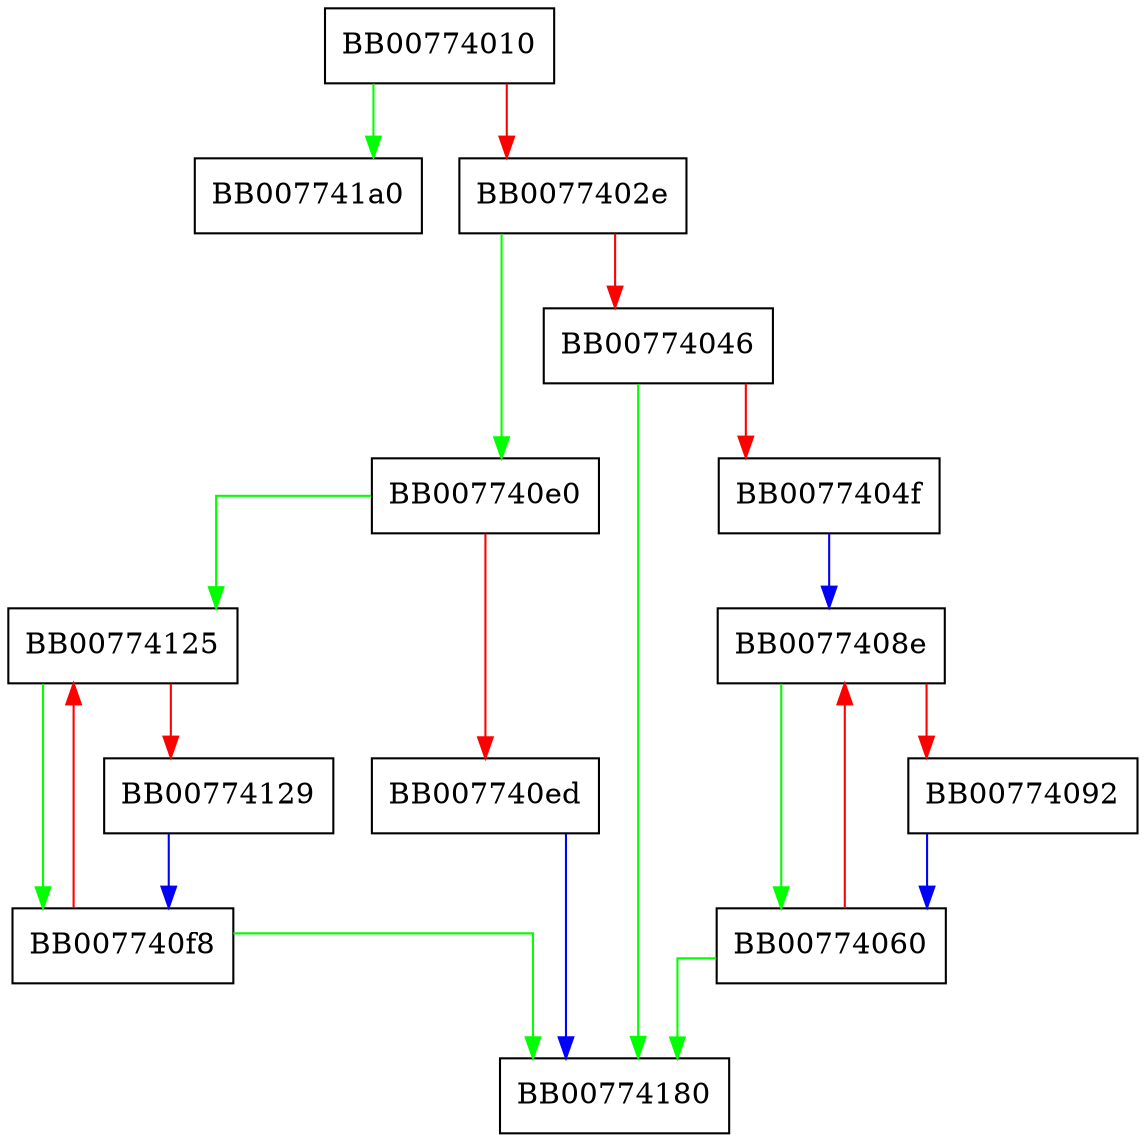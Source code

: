 digraph IDEA_cfb64_encrypt {
  node [shape="box"];
  graph [splines=ortho];
  BB00774010 -> BB007741a0 [color="green"];
  BB00774010 -> BB0077402e [color="red"];
  BB0077402e -> BB007740e0 [color="green"];
  BB0077402e -> BB00774046 [color="red"];
  BB00774046 -> BB00774180 [color="green"];
  BB00774046 -> BB0077404f [color="red"];
  BB0077404f -> BB0077408e [color="blue"];
  BB00774060 -> BB00774180 [color="green"];
  BB00774060 -> BB0077408e [color="red"];
  BB0077408e -> BB00774060 [color="green"];
  BB0077408e -> BB00774092 [color="red"];
  BB00774092 -> BB00774060 [color="blue"];
  BB007740e0 -> BB00774125 [color="green"];
  BB007740e0 -> BB007740ed [color="red"];
  BB007740ed -> BB00774180 [color="blue"];
  BB007740f8 -> BB00774180 [color="green"];
  BB007740f8 -> BB00774125 [color="red"];
  BB00774125 -> BB007740f8 [color="green"];
  BB00774125 -> BB00774129 [color="red"];
  BB00774129 -> BB007740f8 [color="blue"];
}